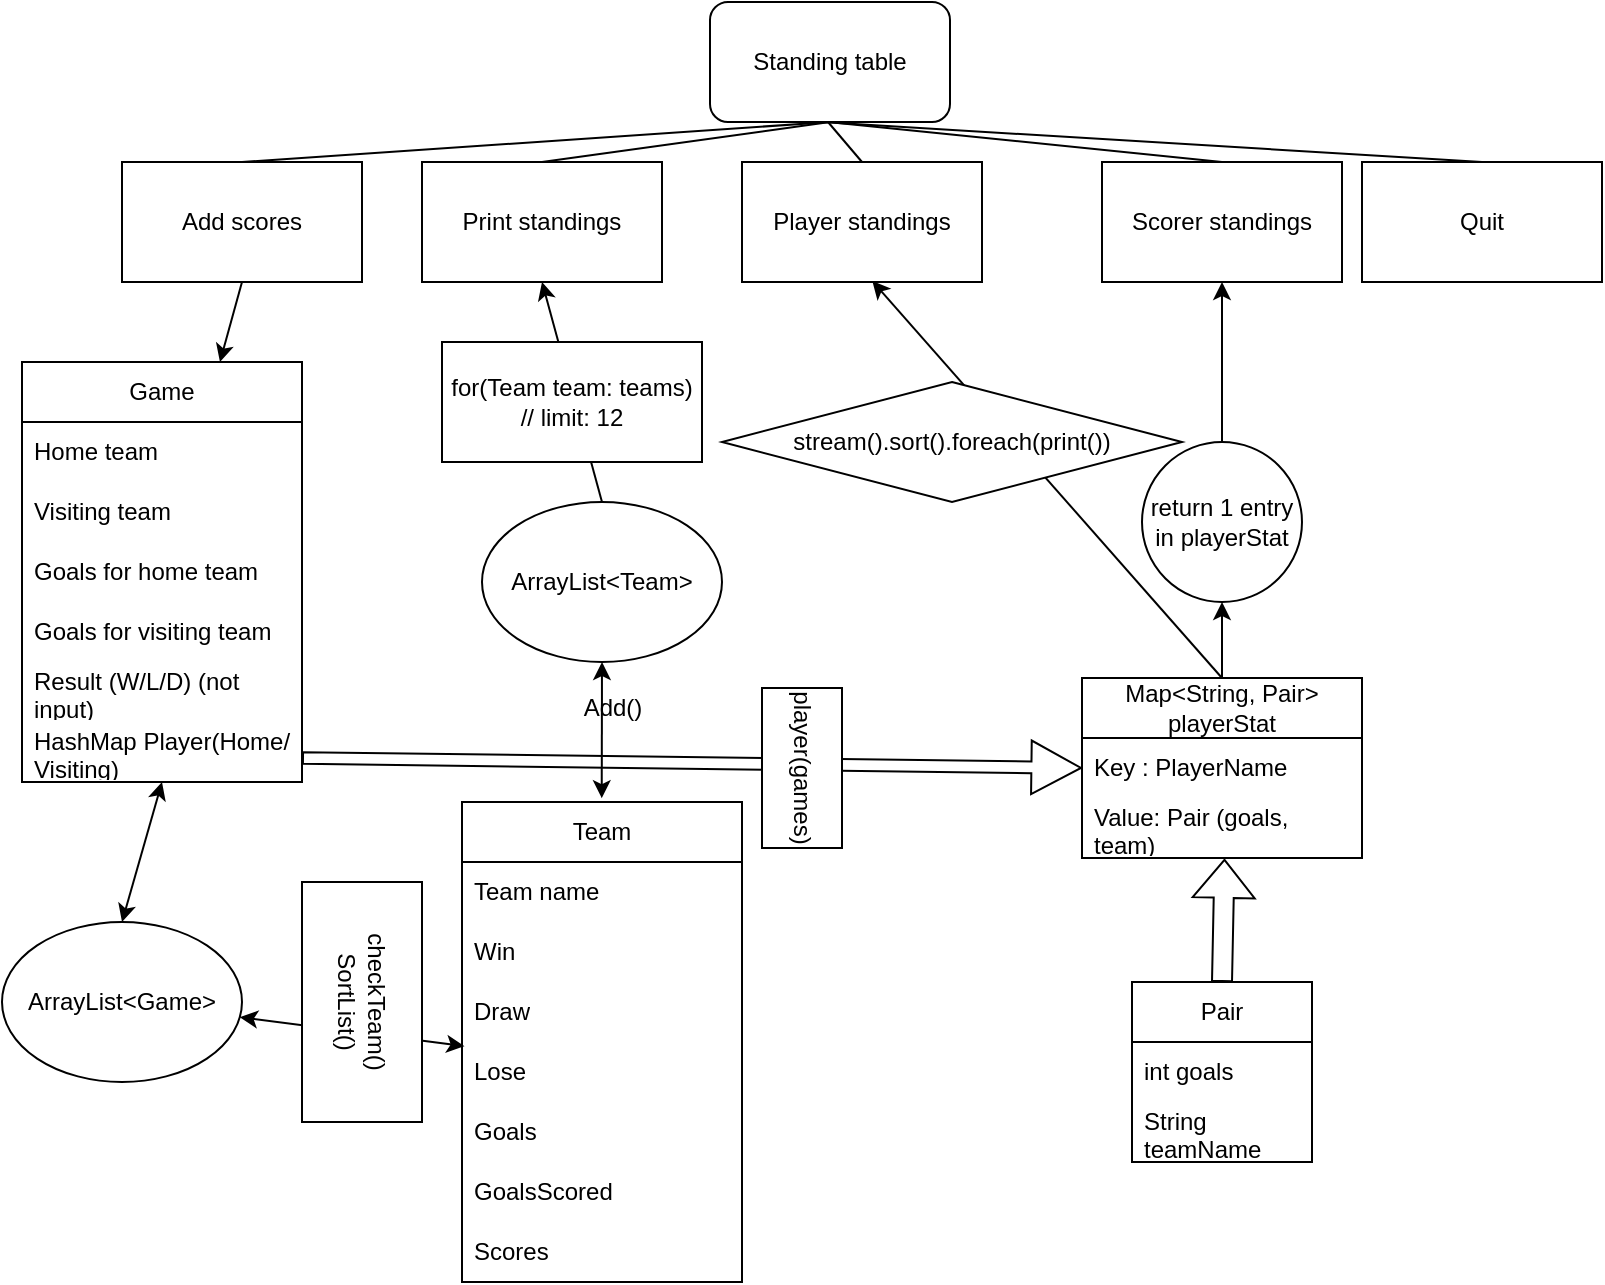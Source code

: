 <mxfile version="22.1.2" type="device">
  <diagram name="第 1 页" id="aGSuavtvCbklwBOCWPDv">
    <mxGraphModel dx="1418" dy="820" grid="1" gridSize="10" guides="1" tooltips="1" connect="1" arrows="1" fold="1" page="1" pageScale="1" pageWidth="827" pageHeight="1169" math="0" shadow="0">
      <root>
        <mxCell id="0" />
        <mxCell id="1" parent="0" />
        <mxCell id="WCTqXBMBPDvPKNIocuM3-1" value="Standing table" style="rounded=1;whiteSpace=wrap;html=1;" vertex="1" parent="1">
          <mxGeometry x="354" y="40" width="120" height="60" as="geometry" />
        </mxCell>
        <mxCell id="WCTqXBMBPDvPKNIocuM3-2" value="Add scores" style="rounded=0;whiteSpace=wrap;html=1;" vertex="1" parent="1">
          <mxGeometry x="60" y="120" width="120" height="60" as="geometry" />
        </mxCell>
        <mxCell id="WCTqXBMBPDvPKNIocuM3-3" value="Print standings" style="rounded=0;whiteSpace=wrap;html=1;" vertex="1" parent="1">
          <mxGeometry x="210" y="120" width="120" height="60" as="geometry" />
        </mxCell>
        <mxCell id="WCTqXBMBPDvPKNIocuM3-4" value="Quit" style="rounded=0;whiteSpace=wrap;html=1;" vertex="1" parent="1">
          <mxGeometry x="680" y="120" width="120" height="60" as="geometry" />
        </mxCell>
        <mxCell id="WCTqXBMBPDvPKNIocuM3-5" value="Player standings" style="rounded=0;whiteSpace=wrap;html=1;" vertex="1" parent="1">
          <mxGeometry x="370" y="120" width="120" height="60" as="geometry" />
        </mxCell>
        <mxCell id="WCTqXBMBPDvPKNIocuM3-6" value="Game" style="swimlane;fontStyle=0;childLayout=stackLayout;horizontal=1;startSize=30;horizontalStack=0;resizeParent=1;resizeParentMax=0;resizeLast=0;collapsible=1;marginBottom=0;whiteSpace=wrap;html=1;" vertex="1" parent="1">
          <mxGeometry x="10" y="220" width="140" height="210" as="geometry" />
        </mxCell>
        <mxCell id="WCTqXBMBPDvPKNIocuM3-7" value="Home team" style="text;strokeColor=none;fillColor=none;align=left;verticalAlign=middle;spacingLeft=4;spacingRight=4;overflow=hidden;points=[[0,0.5],[1,0.5]];portConstraint=eastwest;rotatable=0;whiteSpace=wrap;html=1;" vertex="1" parent="WCTqXBMBPDvPKNIocuM3-6">
          <mxGeometry y="30" width="140" height="30" as="geometry" />
        </mxCell>
        <mxCell id="WCTqXBMBPDvPKNIocuM3-8" value="Visiting team" style="text;strokeColor=none;fillColor=none;align=left;verticalAlign=middle;spacingLeft=4;spacingRight=4;overflow=hidden;points=[[0,0.5],[1,0.5]];portConstraint=eastwest;rotatable=0;whiteSpace=wrap;html=1;" vertex="1" parent="WCTqXBMBPDvPKNIocuM3-6">
          <mxGeometry y="60" width="140" height="30" as="geometry" />
        </mxCell>
        <mxCell id="WCTqXBMBPDvPKNIocuM3-10" value="Goals for home team" style="text;strokeColor=none;fillColor=none;align=left;verticalAlign=middle;spacingLeft=4;spacingRight=4;overflow=hidden;points=[[0,0.5],[1,0.5]];portConstraint=eastwest;rotatable=0;whiteSpace=wrap;html=1;" vertex="1" parent="WCTqXBMBPDvPKNIocuM3-6">
          <mxGeometry y="90" width="140" height="30" as="geometry" />
        </mxCell>
        <mxCell id="WCTqXBMBPDvPKNIocuM3-9" value="Goals for visiting team" style="text;strokeColor=none;fillColor=none;align=left;verticalAlign=middle;spacingLeft=4;spacingRight=4;overflow=hidden;points=[[0,0.5],[1,0.5]];portConstraint=eastwest;rotatable=0;whiteSpace=wrap;html=1;" vertex="1" parent="WCTqXBMBPDvPKNIocuM3-6">
          <mxGeometry y="120" width="140" height="30" as="geometry" />
        </mxCell>
        <mxCell id="WCTqXBMBPDvPKNIocuM3-12" value="Result (W/L/D) (not input)" style="text;strokeColor=none;fillColor=none;align=left;verticalAlign=middle;spacingLeft=4;spacingRight=4;overflow=hidden;points=[[0,0.5],[1,0.5]];portConstraint=eastwest;rotatable=0;whiteSpace=wrap;html=1;" vertex="1" parent="WCTqXBMBPDvPKNIocuM3-6">
          <mxGeometry y="150" width="140" height="30" as="geometry" />
        </mxCell>
        <mxCell id="WCTqXBMBPDvPKNIocuM3-11" value="HashMap Player(Home/ Visiting)" style="text;strokeColor=none;fillColor=none;align=left;verticalAlign=middle;spacingLeft=4;spacingRight=4;overflow=hidden;points=[[0,0.5],[1,0.5]];portConstraint=eastwest;rotatable=0;whiteSpace=wrap;html=1;" vertex="1" parent="WCTqXBMBPDvPKNIocuM3-6">
          <mxGeometry y="180" width="140" height="30" as="geometry" />
        </mxCell>
        <mxCell id="WCTqXBMBPDvPKNIocuM3-17" value="" style="endArrow=none;html=1;rounded=0;exitX=0.5;exitY=0;exitDx=0;exitDy=0;" edge="1" parent="1" source="WCTqXBMBPDvPKNIocuM3-3">
          <mxGeometry width="50" height="50" relative="1" as="geometry">
            <mxPoint x="300" y="120" as="sourcePoint" />
            <mxPoint x="414" y="100" as="targetPoint" />
          </mxGeometry>
        </mxCell>
        <mxCell id="WCTqXBMBPDvPKNIocuM3-19" value="" style="endArrow=none;html=1;rounded=0;entryX=0.5;entryY=1;entryDx=0;entryDy=0;" edge="1" parent="1" target="WCTqXBMBPDvPKNIocuM3-1">
          <mxGeometry width="50" height="50" relative="1" as="geometry">
            <mxPoint x="120" y="120" as="sourcePoint" />
            <mxPoint x="234" y="100" as="targetPoint" />
          </mxGeometry>
        </mxCell>
        <mxCell id="WCTqXBMBPDvPKNIocuM3-20" value="" style="endArrow=none;html=1;rounded=0;entryX=0.5;entryY=0;entryDx=0;entryDy=0;" edge="1" parent="1" target="WCTqXBMBPDvPKNIocuM3-5">
          <mxGeometry width="50" height="50" relative="1" as="geometry">
            <mxPoint x="413" y="100" as="sourcePoint" />
            <mxPoint x="530" y="120" as="targetPoint" />
          </mxGeometry>
        </mxCell>
        <mxCell id="WCTqXBMBPDvPKNIocuM3-21" value="" style="endArrow=none;html=1;rounded=0;entryX=0.5;entryY=0;entryDx=0;entryDy=0;" edge="1" parent="1" target="WCTqXBMBPDvPKNIocuM3-4">
          <mxGeometry width="50" height="50" relative="1" as="geometry">
            <mxPoint x="410" y="100" as="sourcePoint" />
            <mxPoint x="547" y="110" as="targetPoint" />
          </mxGeometry>
        </mxCell>
        <mxCell id="WCTqXBMBPDvPKNIocuM3-22" value="" style="endArrow=classic;html=1;rounded=0;" edge="1" parent="1" target="WCTqXBMBPDvPKNIocuM3-6">
          <mxGeometry width="50" height="50" relative="1" as="geometry">
            <mxPoint x="120" y="180" as="sourcePoint" />
            <mxPoint x="170" y="130" as="targetPoint" />
          </mxGeometry>
        </mxCell>
        <mxCell id="WCTqXBMBPDvPKNIocuM3-33" value="Scorer standings" style="rounded=0;whiteSpace=wrap;html=1;" vertex="1" parent="1">
          <mxGeometry x="550" y="120" width="120" height="60" as="geometry" />
        </mxCell>
        <mxCell id="WCTqXBMBPDvPKNIocuM3-34" value="" style="endArrow=none;html=1;rounded=0;entryX=0.5;entryY=0;entryDx=0;entryDy=0;" edge="1" parent="1" target="WCTqXBMBPDvPKNIocuM3-33">
          <mxGeometry width="50" height="50" relative="1" as="geometry">
            <mxPoint x="413" y="100" as="sourcePoint" />
            <mxPoint x="743" y="120" as="targetPoint" />
          </mxGeometry>
        </mxCell>
        <mxCell id="WCTqXBMBPDvPKNIocuM3-35" value="Team" style="swimlane;fontStyle=0;childLayout=stackLayout;horizontal=1;startSize=30;horizontalStack=0;resizeParent=1;resizeParentMax=0;resizeLast=0;collapsible=1;marginBottom=0;whiteSpace=wrap;html=1;" vertex="1" parent="1">
          <mxGeometry x="230" y="440" width="140" height="240" as="geometry" />
        </mxCell>
        <mxCell id="WCTqXBMBPDvPKNIocuM3-36" value="Team name" style="text;strokeColor=none;fillColor=none;align=left;verticalAlign=middle;spacingLeft=4;spacingRight=4;overflow=hidden;points=[[0,0.5],[1,0.5]];portConstraint=eastwest;rotatable=0;whiteSpace=wrap;html=1;" vertex="1" parent="WCTqXBMBPDvPKNIocuM3-35">
          <mxGeometry y="30" width="140" height="30" as="geometry" />
        </mxCell>
        <mxCell id="WCTqXBMBPDvPKNIocuM3-37" value="Win" style="text;strokeColor=none;fillColor=none;align=left;verticalAlign=middle;spacingLeft=4;spacingRight=4;overflow=hidden;points=[[0,0.5],[1,0.5]];portConstraint=eastwest;rotatable=0;whiteSpace=wrap;html=1;" vertex="1" parent="WCTqXBMBPDvPKNIocuM3-35">
          <mxGeometry y="60" width="140" height="30" as="geometry" />
        </mxCell>
        <mxCell id="WCTqXBMBPDvPKNIocuM3-38" value="Draw" style="text;strokeColor=none;fillColor=none;align=left;verticalAlign=middle;spacingLeft=4;spacingRight=4;overflow=hidden;points=[[0,0.5],[1,0.5]];portConstraint=eastwest;rotatable=0;whiteSpace=wrap;html=1;" vertex="1" parent="WCTqXBMBPDvPKNIocuM3-35">
          <mxGeometry y="90" width="140" height="30" as="geometry" />
        </mxCell>
        <mxCell id="WCTqXBMBPDvPKNIocuM3-39" value="Lose" style="text;strokeColor=none;fillColor=none;align=left;verticalAlign=middle;spacingLeft=4;spacingRight=4;overflow=hidden;points=[[0,0.5],[1,0.5]];portConstraint=eastwest;rotatable=0;whiteSpace=wrap;html=1;" vertex="1" parent="WCTqXBMBPDvPKNIocuM3-35">
          <mxGeometry y="120" width="140" height="30" as="geometry" />
        </mxCell>
        <mxCell id="WCTqXBMBPDvPKNIocuM3-42" value="Goals" style="text;strokeColor=none;fillColor=none;align=left;verticalAlign=middle;spacingLeft=4;spacingRight=4;overflow=hidden;points=[[0,0.5],[1,0.5]];portConstraint=eastwest;rotatable=0;whiteSpace=wrap;html=1;" vertex="1" parent="WCTqXBMBPDvPKNIocuM3-35">
          <mxGeometry y="150" width="140" height="30" as="geometry" />
        </mxCell>
        <mxCell id="WCTqXBMBPDvPKNIocuM3-41" value="GoalsScored" style="text;strokeColor=none;fillColor=none;align=left;verticalAlign=middle;spacingLeft=4;spacingRight=4;overflow=hidden;points=[[0,0.5],[1,0.5]];portConstraint=eastwest;rotatable=0;whiteSpace=wrap;html=1;" vertex="1" parent="WCTqXBMBPDvPKNIocuM3-35">
          <mxGeometry y="180" width="140" height="30" as="geometry" />
        </mxCell>
        <mxCell id="WCTqXBMBPDvPKNIocuM3-43" value="Scores" style="text;strokeColor=none;fillColor=none;align=left;verticalAlign=middle;spacingLeft=4;spacingRight=4;overflow=hidden;points=[[0,0.5],[1,0.5]];portConstraint=eastwest;rotatable=0;whiteSpace=wrap;html=1;" vertex="1" parent="WCTqXBMBPDvPKNIocuM3-35">
          <mxGeometry y="210" width="140" height="30" as="geometry" />
        </mxCell>
        <mxCell id="WCTqXBMBPDvPKNIocuM3-44" value="ArrayList&amp;lt;Game&amp;gt;" style="ellipse;whiteSpace=wrap;html=1;" vertex="1" parent="1">
          <mxGeometry y="500" width="120" height="80" as="geometry" />
        </mxCell>
        <mxCell id="WCTqXBMBPDvPKNIocuM3-45" value="" style="endArrow=classic;startArrow=classic;html=1;rounded=0;exitX=0.5;exitY=0;exitDx=0;exitDy=0;" edge="1" parent="1" source="WCTqXBMBPDvPKNIocuM3-44">
          <mxGeometry width="50" height="50" relative="1" as="geometry">
            <mxPoint x="30" y="480" as="sourcePoint" />
            <mxPoint x="80" y="430" as="targetPoint" />
          </mxGeometry>
        </mxCell>
        <mxCell id="WCTqXBMBPDvPKNIocuM3-46" value="" style="endArrow=classic;startArrow=classic;html=1;rounded=0;entryX=0.009;entryY=1.07;entryDx=0;entryDy=0;entryPerimeter=0;" edge="1" parent="1" source="WCTqXBMBPDvPKNIocuM3-44" target="WCTqXBMBPDvPKNIocuM3-38">
          <mxGeometry width="50" height="50" relative="1" as="geometry">
            <mxPoint x="140" y="540" as="sourcePoint" />
            <mxPoint x="190" y="490" as="targetPoint" />
          </mxGeometry>
        </mxCell>
        <mxCell id="WCTqXBMBPDvPKNIocuM3-47" value="checkTeam()&lt;br&gt;SortList()" style="whiteSpace=wrap;html=1;rotation=90;" vertex="1" parent="1">
          <mxGeometry x="120" y="510" width="120" height="60" as="geometry" />
        </mxCell>
        <mxCell id="WCTqXBMBPDvPKNIocuM3-48" value="ArrayList&amp;lt;Team&amp;gt;" style="ellipse;whiteSpace=wrap;html=1;" vertex="1" parent="1">
          <mxGeometry x="240" y="290" width="120" height="80" as="geometry" />
        </mxCell>
        <mxCell id="WCTqXBMBPDvPKNIocuM3-49" value="" style="endArrow=classic;startArrow=classic;html=1;rounded=0;entryX=0.5;entryY=1;entryDx=0;entryDy=0;exitX=0.499;exitY=-0.008;exitDx=0;exitDy=0;exitPerimeter=0;" edge="1" parent="1" source="WCTqXBMBPDvPKNIocuM3-35" target="WCTqXBMBPDvPKNIocuM3-48">
          <mxGeometry width="50" height="50" relative="1" as="geometry">
            <mxPoint x="300" y="420" as="sourcePoint" />
            <mxPoint x="295" y="370" as="targetPoint" />
          </mxGeometry>
        </mxCell>
        <mxCell id="WCTqXBMBPDvPKNIocuM3-51" value="Add()" style="text;html=1;align=center;verticalAlign=middle;resizable=0;points=[];autosize=1;strokeColor=none;fillColor=none;" vertex="1" parent="1">
          <mxGeometry x="280" y="378" width="50" height="30" as="geometry" />
        </mxCell>
        <mxCell id="WCTqXBMBPDvPKNIocuM3-52" value="" style="endArrow=classic;html=1;rounded=0;exitX=0.5;exitY=0;exitDx=0;exitDy=0;" edge="1" parent="1" source="WCTqXBMBPDvPKNIocuM3-48">
          <mxGeometry width="50" height="50" relative="1" as="geometry">
            <mxPoint x="220" y="230" as="sourcePoint" />
            <mxPoint x="270" y="180" as="targetPoint" />
          </mxGeometry>
        </mxCell>
        <mxCell id="WCTqXBMBPDvPKNIocuM3-53" value="for(Team team: teams)&lt;br&gt;// limit: 12" style="whiteSpace=wrap;html=1;" vertex="1" parent="1">
          <mxGeometry x="220" y="210" width="130" height="60" as="geometry" />
        </mxCell>
        <mxCell id="WCTqXBMBPDvPKNIocuM3-54" value="Map&amp;lt;String, Pair&amp;gt; playerStat" style="swimlane;fontStyle=0;childLayout=stackLayout;horizontal=1;startSize=30;horizontalStack=0;resizeParent=1;resizeParentMax=0;resizeLast=0;collapsible=1;marginBottom=0;whiteSpace=wrap;html=1;" vertex="1" parent="1">
          <mxGeometry x="540" y="378" width="140" height="90" as="geometry" />
        </mxCell>
        <mxCell id="WCTqXBMBPDvPKNIocuM3-55" value="Key : PlayerName" style="text;strokeColor=none;fillColor=none;align=left;verticalAlign=middle;spacingLeft=4;spacingRight=4;overflow=hidden;points=[[0,0.5],[1,0.5]];portConstraint=eastwest;rotatable=0;whiteSpace=wrap;html=1;" vertex="1" parent="WCTqXBMBPDvPKNIocuM3-54">
          <mxGeometry y="30" width="140" height="30" as="geometry" />
        </mxCell>
        <mxCell id="WCTqXBMBPDvPKNIocuM3-56" value="Value: Pair (goals, team)" style="text;strokeColor=none;fillColor=none;align=left;verticalAlign=middle;spacingLeft=4;spacingRight=4;overflow=hidden;points=[[0,0.5],[1,0.5]];portConstraint=eastwest;rotatable=0;whiteSpace=wrap;html=1;" vertex="1" parent="WCTqXBMBPDvPKNIocuM3-54">
          <mxGeometry y="60" width="140" height="30" as="geometry" />
        </mxCell>
        <mxCell id="WCTqXBMBPDvPKNIocuM3-58" value="" style="shape=flexArrow;endArrow=classic;html=1;rounded=0;width=5.833;endSize=7.933;entryX=0;entryY=0.5;entryDx=0;entryDy=0;" edge="1" parent="1" target="WCTqXBMBPDvPKNIocuM3-55">
          <mxGeometry width="50" height="50" relative="1" as="geometry">
            <mxPoint x="150" y="418" as="sourcePoint" />
            <mxPoint x="200" y="368" as="targetPoint" />
          </mxGeometry>
        </mxCell>
        <mxCell id="WCTqXBMBPDvPKNIocuM3-59" value="player(games)" style="whiteSpace=wrap;html=1;rotation=90;" vertex="1" parent="1">
          <mxGeometry x="360" y="403" width="80" height="40" as="geometry" />
        </mxCell>
        <mxCell id="WCTqXBMBPDvPKNIocuM3-61" value="" style="endArrow=classic;html=1;rounded=0;entryX=0.543;entryY=0.992;entryDx=0;entryDy=0;entryPerimeter=0;exitX=0.5;exitY=0;exitDx=0;exitDy=0;" edge="1" parent="1" source="WCTqXBMBPDvPKNIocuM3-54" target="WCTqXBMBPDvPKNIocuM3-5">
          <mxGeometry width="50" height="50" relative="1" as="geometry">
            <mxPoint x="520" y="378" as="sourcePoint" />
            <mxPoint x="570" y="328" as="targetPoint" />
          </mxGeometry>
        </mxCell>
        <mxCell id="WCTqXBMBPDvPKNIocuM3-62" value="stream().sort().foreach(print())" style="rhombus;whiteSpace=wrap;html=1;" vertex="1" parent="1">
          <mxGeometry x="360" y="230" width="230" height="60" as="geometry" />
        </mxCell>
        <mxCell id="WCTqXBMBPDvPKNIocuM3-63" value="" style="endArrow=classic;html=1;rounded=0;entryX=0.5;entryY=1;entryDx=0;entryDy=0;" edge="1" parent="1" source="WCTqXBMBPDvPKNIocuM3-64" target="WCTqXBMBPDvPKNIocuM3-33">
          <mxGeometry width="50" height="50" relative="1" as="geometry">
            <mxPoint x="610" y="378" as="sourcePoint" />
            <mxPoint x="660" y="328" as="targetPoint" />
          </mxGeometry>
        </mxCell>
        <mxCell id="WCTqXBMBPDvPKNIocuM3-65" value="" style="endArrow=classic;html=1;rounded=0;entryX=0.5;entryY=1;entryDx=0;entryDy=0;" edge="1" parent="1" target="WCTqXBMBPDvPKNIocuM3-64">
          <mxGeometry width="50" height="50" relative="1" as="geometry">
            <mxPoint x="610" y="378" as="sourcePoint" />
            <mxPoint x="610" y="180" as="targetPoint" />
          </mxGeometry>
        </mxCell>
        <mxCell id="WCTqXBMBPDvPKNIocuM3-64" value="return 1 entry in playerStat" style="ellipse;whiteSpace=wrap;html=1;" vertex="1" parent="1">
          <mxGeometry x="570" y="260" width="80" height="80" as="geometry" />
        </mxCell>
        <mxCell id="WCTqXBMBPDvPKNIocuM3-66" value="Pair" style="swimlane;fontStyle=0;childLayout=stackLayout;horizontal=1;startSize=30;horizontalStack=0;resizeParent=1;resizeParentMax=0;resizeLast=0;collapsible=1;marginBottom=0;whiteSpace=wrap;html=1;" vertex="1" parent="1">
          <mxGeometry x="565" y="530" width="90" height="90" as="geometry" />
        </mxCell>
        <mxCell id="WCTqXBMBPDvPKNIocuM3-67" value="int goals" style="text;strokeColor=none;fillColor=none;align=left;verticalAlign=middle;spacingLeft=4;spacingRight=4;overflow=hidden;points=[[0,0.5],[1,0.5]];portConstraint=eastwest;rotatable=0;whiteSpace=wrap;html=1;" vertex="1" parent="WCTqXBMBPDvPKNIocuM3-66">
          <mxGeometry y="30" width="90" height="30" as="geometry" />
        </mxCell>
        <mxCell id="WCTqXBMBPDvPKNIocuM3-68" value="String teamName" style="text;strokeColor=none;fillColor=none;align=left;verticalAlign=middle;spacingLeft=4;spacingRight=4;overflow=hidden;points=[[0,0.5],[1,0.5]];portConstraint=eastwest;rotatable=0;whiteSpace=wrap;html=1;" vertex="1" parent="WCTqXBMBPDvPKNIocuM3-66">
          <mxGeometry y="60" width="90" height="30" as="geometry" />
        </mxCell>
        <mxCell id="WCTqXBMBPDvPKNIocuM3-70" value="" style="shape=flexArrow;endArrow=classic;html=1;rounded=0;exitX=0.5;exitY=0;exitDx=0;exitDy=0;entryX=0.509;entryY=1.013;entryDx=0;entryDy=0;entryPerimeter=0;" edge="1" parent="1" source="WCTqXBMBPDvPKNIocuM3-66" target="WCTqXBMBPDvPKNIocuM3-56">
          <mxGeometry width="50" height="50" relative="1" as="geometry">
            <mxPoint x="550" y="518" as="sourcePoint" />
            <mxPoint x="600" y="468" as="targetPoint" />
          </mxGeometry>
        </mxCell>
      </root>
    </mxGraphModel>
  </diagram>
</mxfile>
